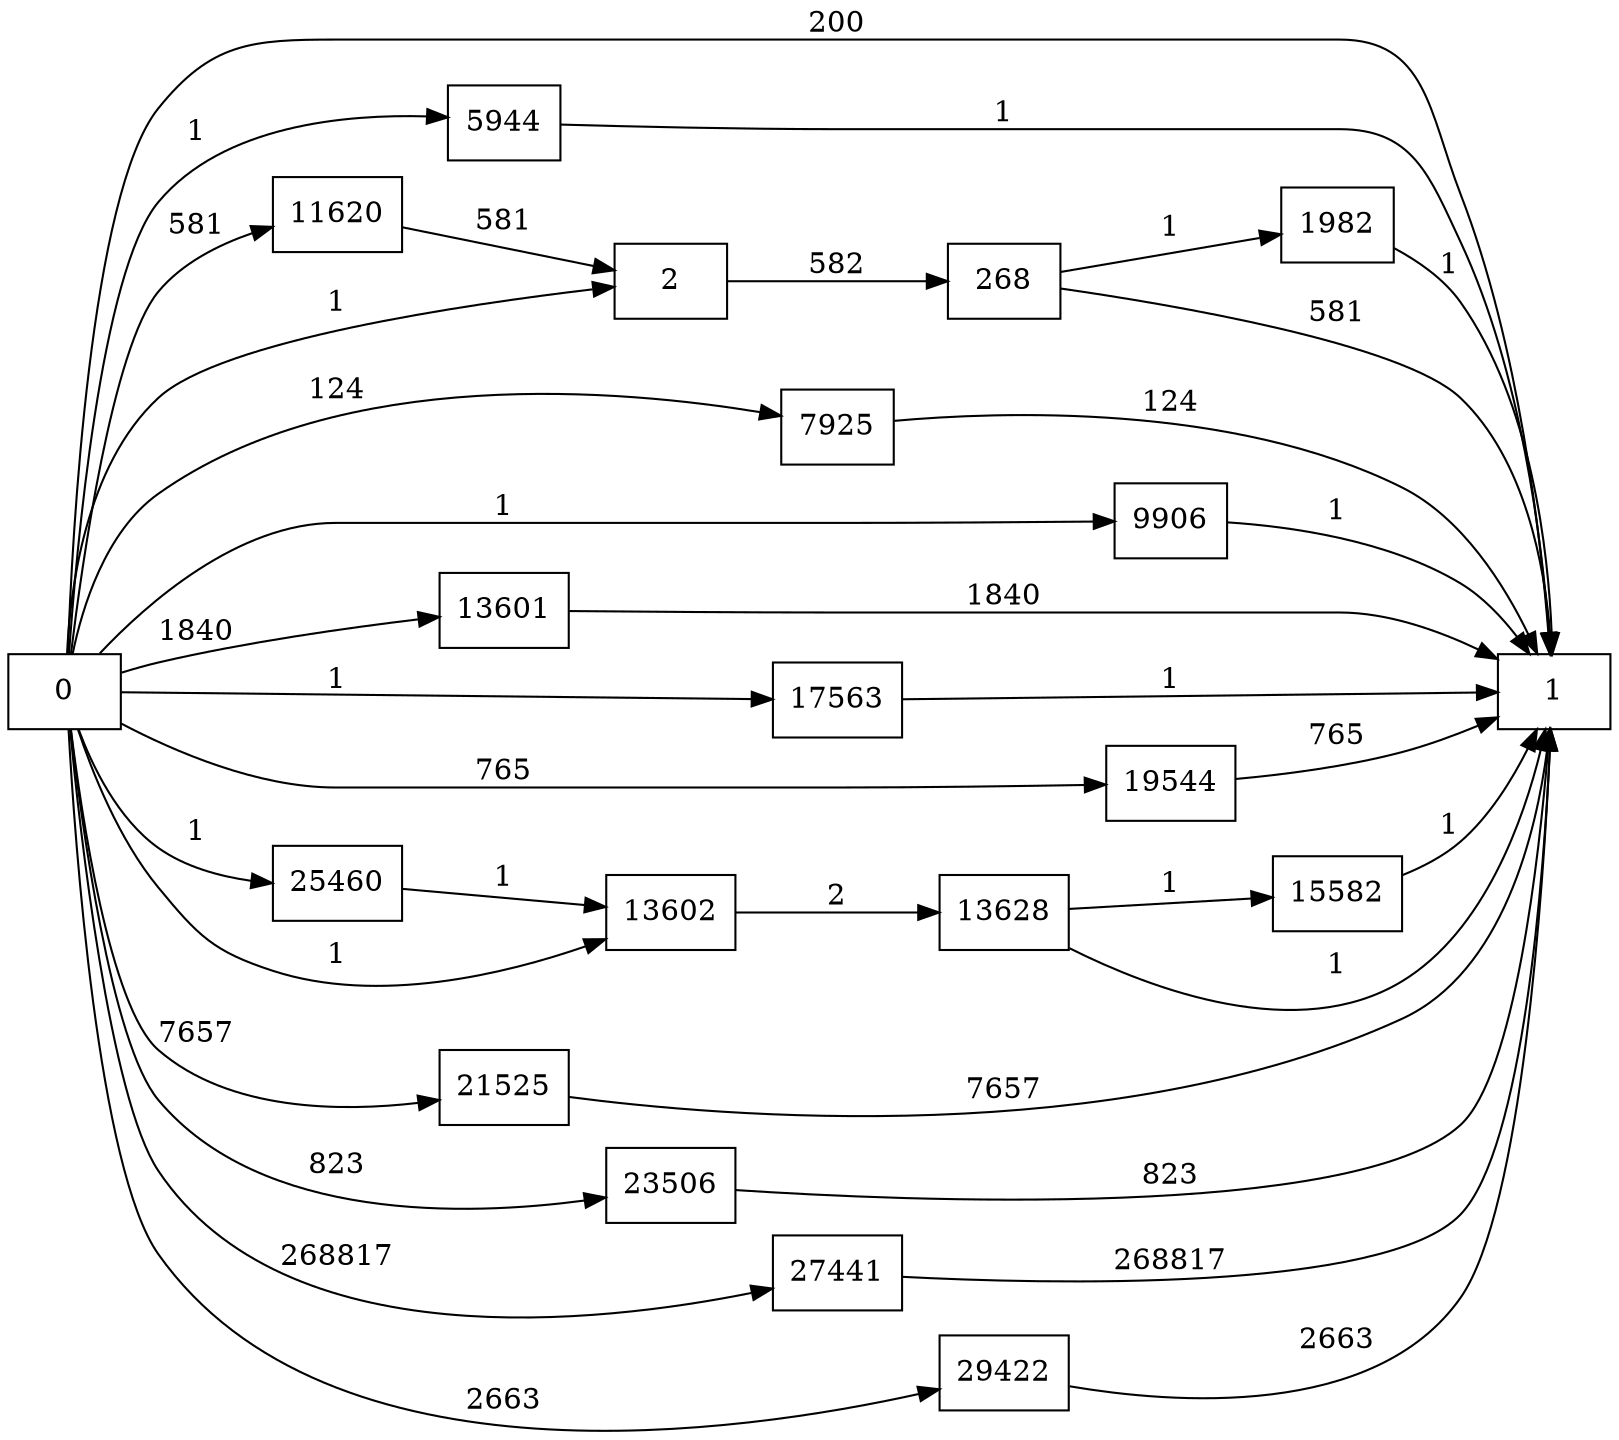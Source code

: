 digraph {
	graph [rankdir=LR]
	node [shape=rectangle]
	2 -> 268 [label=582]
	268 -> 1 [label=581]
	268 -> 1982 [label=1]
	1982 -> 1 [label=1]
	5944 -> 1 [label=1]
	7925 -> 1 [label=124]
	9906 -> 1 [label=1]
	11620 -> 2 [label=581]
	13601 -> 1 [label=1840]
	13602 -> 13628 [label=2]
	13628 -> 1 [label=1]
	13628 -> 15582 [label=1]
	15582 -> 1 [label=1]
	17563 -> 1 [label=1]
	19544 -> 1 [label=765]
	21525 -> 1 [label=7657]
	23506 -> 1 [label=823]
	25460 -> 13602 [label=1]
	27441 -> 1 [label=268817]
	29422 -> 1 [label=2663]
	0 -> 2 [label=1]
	0 -> 13602 [label=1]
	0 -> 1 [label=200]
	0 -> 5944 [label=1]
	0 -> 7925 [label=124]
	0 -> 9906 [label=1]
	0 -> 11620 [label=581]
	0 -> 13601 [label=1840]
	0 -> 17563 [label=1]
	0 -> 19544 [label=765]
	0 -> 21525 [label=7657]
	0 -> 23506 [label=823]
	0 -> 25460 [label=1]
	0 -> 27441 [label=268817]
	0 -> 29422 [label=2663]
}
